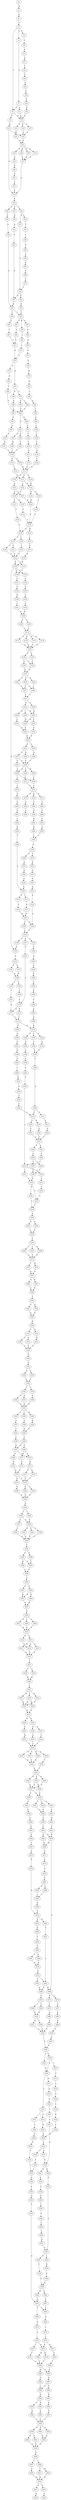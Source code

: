 strict digraph  {
	S0 -> S1 [ label = H ];
	S1 -> S2 [ label = E ];
	S2 -> S3 [ label = V ];
	S3 -> S4 [ label = S ];
	S3 -> S5 [ label = P ];
	S3 -> S6 [ label = S ];
	S4 -> S7 [ label = N ];
	S5 -> S8 [ label = V ];
	S6 -> S9 [ label = S ];
	S6 -> S10 [ label = K ];
	S7 -> S11 [ label = P ];
	S7 -> S6 [ label = S ];
	S8 -> S12 [ label = R ];
	S9 -> S13 [ label = E ];
	S10 -> S14 [ label = Q ];
	S10 -> S15 [ label = S ];
	S10 -> S16 [ label = H ];
	S11 -> S10 [ label = K ];
	S12 -> S17 [ label = D ];
	S13 -> S18 [ label = K ];
	S13 -> S19 [ label = S ];
	S14 -> S20 [ label = P ];
	S15 -> S19 [ label = S ];
	S16 -> S19 [ label = S ];
	S17 -> S21 [ label = T ];
	S18 -> S22 [ label = K ];
	S19 -> S23 [ label = K ];
	S20 -> S23 [ label = K ];
	S21 -> S24 [ label = S ];
	S22 -> S25 [ label = T ];
	S22 -> S26 [ label = S ];
	S22 -> S27 [ label = K ];
	S23 -> S28 [ label = E ];
	S23 -> S29 [ label = K ];
	S23 -> S30 [ label = P ];
	S23 -> S31 [ label = G ];
	S24 -> S32 [ label = K ];
	S25 -> S33 [ label = Q ];
	S25 -> S34 [ label = T ];
	S26 -> S35 [ label = S ];
	S27 -> S36 [ label = K ];
	S28 -> S37 [ label = K ];
	S29 -> S37 [ label = K ];
	S30 -> S38 [ label = R ];
	S31 -> S37 [ label = K ];
	S32 -> S39 [ label = P ];
	S33 -> S40 [ label = T ];
	S34 -> S41 [ label = V ];
	S35 -> S42 [ label = K ];
	S36 -> S43 [ label = A ];
	S37 -> S18 [ label = K ];
	S38 -> S44 [ label = K ];
	S39 -> S45 [ label = R ];
	S40 -> S46 [ label = P ];
	S40 -> S47 [ label = R ];
	S41 -> S48 [ label = I ];
	S42 -> S49 [ label = K ];
	S43 -> S50 [ label = V ];
	S44 -> S51 [ label = A ];
	S45 -> S52 [ label = K ];
	S46 -> S53 [ label = R ];
	S47 -> S49 [ label = K ];
	S48 -> S54 [ label = D ];
	S49 -> S55 [ label = T ];
	S49 -> S56 [ label = I ];
	S50 -> S47 [ label = R ];
	S51 -> S57 [ label = V ];
	S52 -> S10 [ label = K ];
	S53 -> S55 [ label = T ];
	S54 -> S58 [ label = A ];
	S55 -> S59 [ label = A ];
	S55 -> S60 [ label = K ];
	S55 -> S61 [ label = P ];
	S56 -> S62 [ label = S ];
	S57 -> S18 [ label = K ];
	S58 -> S63 [ label = E ];
	S59 -> S64 [ label = K ];
	S60 -> S65 [ label = C ];
	S61 -> S66 [ label = V ];
	S62 -> S67 [ label = T ];
	S63 -> S68 [ label = K ];
	S64 -> S69 [ label = N ];
	S65 -> S70 [ label = L ];
	S66 -> S71 [ label = T ];
	S67 -> S71 [ label = T ];
	S68 -> S72 [ label = P ];
	S69 -> S73 [ label = P ];
	S70 -> S74 [ label = K ];
	S71 -> S74 [ label = K ];
	S72 -> S40 [ label = T ];
	S73 -> S75 [ label = P ];
	S74 -> S76 [ label = R ];
	S74 -> S77 [ label = N ];
	S75 -> S78 [ label = Q ];
	S76 -> S79 [ label = G ];
	S76 -> S80 [ label = R ];
	S77 -> S81 [ label = D ];
	S78 -> S82 [ label = Q ];
	S79 -> S83 [ label = P ];
	S79 -> S84 [ label = L ];
	S80 -> S85 [ label = N ];
	S81 -> S86 [ label = V ];
	S82 -> S87 [ label = C ];
	S83 -> S88 [ label = P ];
	S84 -> S88 [ label = P ];
	S85 -> S89 [ label = A ];
	S86 -> S88 [ label = P ];
	S87 -> S90 [ label = Q ];
	S88 -> S91 [ label = Q ];
	S88 -> S92 [ label = K ];
	S89 -> S93 [ label = P ];
	S90 -> S94 [ label = V ];
	S91 -> S95 [ label = Q ];
	S91 -> S96 [ label = E ];
	S92 -> S97 [ label = P ];
	S93 -> S98 [ label = S ];
	S94 -> S99 [ label = V ];
	S95 -> S100 [ label = M ];
	S96 -> S101 [ label = S ];
	S97 -> S102 [ label = V ];
	S98 -> S103 [ label = P ];
	S99 -> S104 [ label = L ];
	S100 -> S105 [ label = Y ];
	S101 -> S105 [ label = Y ];
	S102 -> S106 [ label = L ];
	S103 -> S107 [ label = H ];
	S104 -> S108 [ label = L ];
	S105 -> S109 [ label = S ];
	S105 -> S110 [ label = R ];
	S106 -> S111 [ label = F ];
	S107 -> S105 [ label = Y ];
	S108 -> S112 [ label = G ];
	S109 -> S113 [ label = K ];
	S110 -> S114 [ label = L ];
	S111 -> S115 [ label = P ];
	S112 -> S116 [ label = Q ];
	S113 -> S117 [ label = N ];
	S113 -> S118 [ label = F ];
	S113 -> S119 [ label = A ];
	S114 -> S117 [ label = N ];
	S115 -> S113 [ label = K ];
	S116 -> S120 [ label = L ];
	S117 -> S121 [ label = K ];
	S117 -> S122 [ label = L ];
	S118 -> S123 [ label = G ];
	S119 -> S121 [ label = K ];
	S120 -> S113 [ label = K ];
	S121 -> S124 [ label = K ];
	S121 -> S125 [ label = Q ];
	S122 -> S126 [ label = A ];
	S123 -> S127 [ label = S ];
	S123 -> S126 [ label = A ];
	S124 -> S128 [ label = M ];
	S125 -> S129 [ label = L ];
	S126 -> S130 [ label = D ];
	S126 -> S131 [ label = P ];
	S127 -> S128 [ label = M ];
	S128 -> S132 [ label = P ];
	S129 -> S132 [ label = P ];
	S130 -> S133 [ label = V ];
	S131 -> S134 [ label = S ];
	S132 -> S135 [ label = F ];
	S132 -> S136 [ label = M ];
	S133 -> S132 [ label = P ];
	S134 -> S135 [ label = F ];
	S135 -> S137 [ label = V ];
	S135 -> S138 [ label = I ];
	S136 -> S139 [ label = L ];
	S137 -> S140 [ label = A ];
	S137 -> S141 [ label = P ];
	S138 -> S142 [ label = T ];
	S139 -> S143 [ label = S ];
	S140 -> S144 [ label = G ];
	S141 -> S144 [ label = G ];
	S142 -> S144 [ label = G ];
	S143 -> S145 [ label = E ];
	S144 -> S146 [ label = K ];
	S144 -> S147 [ label = T ];
	S145 -> S146 [ label = K ];
	S146 -> S148 [ label = S ];
	S146 -> S149 [ label = P ];
	S146 -> S150 [ label = K ];
	S147 -> S148 [ label = S ];
	S148 -> S151 [ label = T ];
	S149 -> S152 [ label = A ];
	S150 -> S153 [ label = P ];
	S151 -> S154 [ label = S ];
	S152 -> S155 [ label = R ];
	S153 -> S156 [ label = T ];
	S153 -> S157 [ label = S ];
	S154 -> S158 [ label = P ];
	S155 -> S159 [ label = A ];
	S156 -> S160 [ label = R ];
	S157 -> S160 [ label = R ];
	S158 -> S161 [ label = S ];
	S159 -> S162 [ label = C ];
	S160 -> S163 [ label = T ];
	S160 -> S164 [ label = I ];
	S161 -> S165 [ label = H ];
	S162 -> S165 [ label = H ];
	S163 -> S166 [ label = T ];
	S164 -> S167 [ label = L ];
	S165 -> S168 [ label = S ];
	S165 -> S169 [ label = A ];
	S166 -> S170 [ label = S ];
	S167 -> S171 [ label = Q ];
	S168 -> S172 [ label = V ];
	S169 -> S172 [ label = V ];
	S170 -> S171 [ label = Q ];
	S170 -> S173 [ label = R ];
	S171 -> S174 [ label = C ];
	S172 -> S175 [ label = H ];
	S172 -> S176 [ label = N ];
	S172 -> S177 [ label = S ];
	S172 -> S178 [ label = R ];
	S173 -> S174 [ label = C ];
	S174 -> S179 [ label = K ];
	S174 -> S180 [ label = E ];
	S175 -> S181 [ label = A ];
	S176 -> S181 [ label = A ];
	S177 -> S181 [ label = A ];
	S178 -> S181 [ label = A ];
	S179 -> S182 [ label = P ];
	S179 -> S183 [ label = V ];
	S179 -> S184 [ label = A ];
	S180 -> S185 [ label = N ];
	S181 -> S186 [ label = N ];
	S181 -> S187 [ label = S ];
	S182 -> S188 [ label = Q ];
	S183 -> S189 [ label = V ];
	S184 -> S190 [ label = A ];
	S185 -> S191 [ label = G ];
	S186 -> S192 [ label = V ];
	S186 -> S193 [ label = L ];
	S187 -> S192 [ label = V ];
	S188 -> S194 [ label = A ];
	S189 -> S195 [ label = P ];
	S190 -> S195 [ label = P ];
	S191 -> S196 [ label = R ];
	S192 -> S197 [ label = Q ];
	S193 -> S197 [ label = Q ];
	S194 -> S198 [ label = G ];
	S195 -> S199 [ label = P ];
	S196 -> S200 [ label = D ];
	S197 -> S201 [ label = S ];
	S197 -> S202 [ label = N ];
	S197 -> S203 [ label = R ];
	S198 -> S204 [ label = D ];
	S199 -> S205 [ label = H ];
	S200 -> S206 [ label = L ];
	S201 -> S207 [ label = V ];
	S202 -> S208 [ label = L ];
	S202 -> S207 [ label = V ];
	S203 -> S208 [ label = L ];
	S204 -> S209 [ label = Q ];
	S205 -> S210 [ label = S ];
	S205 -> S211 [ label = P ];
	S206 -> S212 [ label = R ];
	S207 -> S213 [ label = L ];
	S208 -> S213 [ label = L ];
	S209 -> S214 [ label = S ];
	S210 -> S215 [ label = K ];
	S210 -> S216 [ label = S ];
	S211 -> S217 [ label = E ];
	S212 -> S218 [ label = G ];
	S213 -> S219 [ label = H ];
	S213 -> S220 [ label = Q ];
	S214 -> S221 [ label = L ];
	S214 -> S222 [ label = S ];
	S215 -> S223 [ label = K ];
	S216 -> S224 [ label = S ];
	S217 -> S225 [ label = N ];
	S218 -> S226 [ label = S ];
	S219 -> S227 [ label = M ];
	S219 -> S228 [ label = D ];
	S219 -> S229 [ label = I ];
	S220 -> S227 [ label = M ];
	S221 -> S230 [ label = D ];
	S222 -> S231 [ label = G ];
	S223 -> S232 [ label = S ];
	S224 -> S232 [ label = S ];
	S225 -> S232 [ label = S ];
	S226 -> S233 [ label = V ];
	S227 -> S234 [ label = M ];
	S227 -> S235 [ label = V ];
	S228 -> S236 [ label = L ];
	S229 -> S234 [ label = M ];
	S230 -> S237 [ label = S ];
	S230 -> S238 [ label = N ];
	S231 -> S239 [ label = G ];
	S232 -> S240 [ label = V ];
	S232 -> S241 [ label = A ];
	S233 -> S210 [ label = S ];
	S234 -> S242 [ label = K ];
	S235 -> S243 [ label = Q ];
	S236 -> S242 [ label = K ];
	S237 -> S244 [ label = L ];
	S238 -> S244 [ label = L ];
	S239 -> S237 [ label = S ];
	S240 -> S245 [ label = S ];
	S241 -> S246 [ label = P ];
	S242 -> S247 [ label = H ];
	S243 -> S247 [ label = H ];
	S244 -> S248 [ label = S ];
	S245 -> S249 [ label = I ];
	S245 -> S250 [ label = V ];
	S246 -> S214 [ label = S ];
	S247 -> S251 [ label = H ];
	S247 -> S252 [ label = Y ];
	S248 -> S253 [ label = D ];
	S248 -> S254 [ label = E ];
	S249 -> S255 [ label = C ];
	S250 -> S255 [ label = C ];
	S251 -> S256 [ label = Q ];
	S251 -> S257 [ label = S ];
	S252 -> S258 [ label = G ];
	S253 -> S259 [ label = L ];
	S254 -> S259 [ label = L ];
	S255 -> S230 [ label = D ];
	S256 -> S260 [ label = P ];
	S257 -> S260 [ label = P ];
	S257 -> S261 [ label = H ];
	S258 -> S260 [ label = P ];
	S259 -> S262 [ label = L ];
	S260 -> S263 [ label = W ];
	S260 -> S264 [ label = Q ];
	S260 -> S265 [ label = L ];
	S261 -> S264 [ label = Q ];
	S262 -> S266 [ label = L ];
	S262 -> S267 [ label = I ];
	S262 -> S268 [ label = M ];
	S263 -> S269 [ label = L ];
	S264 -> S270 [ label = I ];
	S264 -> S269 [ label = L ];
	S265 -> S271 [ label = Y ];
	S266 -> S272 [ label = A ];
	S267 -> S272 [ label = A ];
	S268 -> S272 [ label = A ];
	S269 -> S273 [ label = C ];
	S270 -> S274 [ label = L ];
	S271 -> S273 [ label = C ];
	S272 -> S275 [ label = L ];
	S272 -> S276 [ label = M ];
	S273 -> S277 [ label = E ];
	S273 -> S278 [ label = N ];
	S273 -> S279 [ label = D ];
	S274 -> S280 [ label = Q ];
	S275 -> S281 [ label = Q ];
	S276 -> S281 [ label = Q ];
	S277 -> S282 [ label = Q ];
	S278 -> S283 [ label = D ];
	S279 -> S284 [ label = G ];
	S280 -> S285 [ label = K ];
	S281 -> S286 [ label = D ];
	S281 -> S287 [ label = E ];
	S282 -> S288 [ label = V ];
	S283 -> S289 [ label = A ];
	S284 -> S290 [ label = N ];
	S285 -> S291 [ label = P ];
	S286 -> S292 [ label = E ];
	S287 -> S292 [ label = E ];
	S288 -> S293 [ label = S ];
	S290 -> S295 [ label = Q ];
	S291 -> S296 [ label = A ];
	S292 -> S297 [ label = L ];
	S293 -> S298 [ label = A ];
	S295 -> S299 [ label = D ];
	S296 -> S300 [ label = E ];
	S297 -> S301 [ label = G ];
	S297 -> S302 [ label = D ];
	S298 -> S303 [ label = L ];
	S299 -> S303 [ label = L ];
	S300 -> S304 [ label = V ];
	S301 -> S305 [ label = Q ];
	S302 -> S305 [ label = Q ];
	S303 -> S306 [ label = H ];
	S304 -> S307 [ label = A ];
	S305 -> S308 [ label = M ];
	S306 -> S309 [ label = A ];
	S306 -> S310 [ label = I ];
	S307 -> S311 [ label = I ];
	S307 -> S312 [ label = E ];
	S308 -> S313 [ label = S ];
	S308 -> S314 [ label = N ];
	S309 -> S315 [ label = P ];
	S310 -> S316 [ label = R ];
	S311 -> S317 [ label = R ];
	S312 -> S318 [ label = P ];
	S313 -> S319 [ label = F ];
	S313 -> S320 [ label = V ];
	S314 -> S321 [ label = M ];
	S315 -> S322 [ label = A ];
	S316 -> S323 [ label = S ];
	S317 -> S324 [ label = R ];
	S318 -> S324 [ label = R ];
	S319 -> S325 [ label = E ];
	S320 -> S325 [ label = E ];
	S321 -> S325 [ label = E ];
	S322 -> S326 [ label = G ];
	S323 -> S327 [ label = P ];
	S324 -> S328 [ label = N ];
	S324 -> S329 [ label = C ];
	S325 -> S330 [ label = H ];
	S326 -> S307 [ label = A ];
	S327 -> S331 [ label = Q ];
	S328 -> S332 [ label = L ];
	S329 -> S332 [ label = L ];
	S330 -> S333 [ label = Q ];
	S331 -> S334 [ label = K ];
	S332 -> S335 [ label = S ];
	S332 -> S336 [ label = Y ];
	S332 -> S337 [ label = R ];
	S333 -> S338 [ label = D ];
	S333 -> S339 [ label = E ];
	S334 -> S328 [ label = N ];
	S335 -> S340 [ label = G ];
	S336 -> S150 [ label = K ];
	S337 -> S341 [ label = N ];
	S338 -> S342 [ label = L ];
	S339 -> S342 [ label = L ];
	S340 -> S343 [ label = E ];
	S341 -> S170 [ label = S ];
	S342 -> S344 [ label = L ];
	S342 -> S345 [ label = V ];
	S343 -> S346 [ label = F ];
	S344 -> S347 [ label = R ];
	S344 -> S348 [ label = N ];
	S345 -> S349 [ label = T ];
	S346 -> S350 [ label = S ];
	S347 -> S351 [ label = Q ];
	S348 -> S351 [ label = Q ];
	S349 -> S351 [ label = Q ];
	S350 -> S352 [ label = S ];
	S351 -> S353 [ label = L ];
	S351 -> S354 [ label = M ];
	S351 -> S355 [ label = I ];
	S352 -> S356 [ label = K ];
	S353 -> S357 [ label = G ];
	S354 -> S358 [ label = K ];
	S355 -> S359 [ label = Q ];
	S356 -> S360 [ label = P ];
	S357 -> S361 [ label = V ];
	S358 -> S362 [ label = E ];
	S359 -> S362 [ label = E ];
	S360 -> S363 [ label = A ];
	S361 -> S364 [ label = V ];
	S362 -> S365 [ label = T ];
	S363 -> S366 [ label = R ];
	S364 -> S367 [ label = Q ];
	S365 -> S368 [ label = E ];
	S365 -> S367 [ label = Q ];
	S366 -> S179 [ label = K ];
	S367 -> S369 [ label = N ];
	S367 -> S370 [ label = S ];
	S368 -> S370 [ label = S ];
	S368 -> S371 [ label = R ];
	S369 -> S372 [ label = R ];
	S370 -> S373 [ label = H ];
	S371 -> S374 [ label = P ];
	S372 -> S375 [ label = E ];
	S373 -> S376 [ label = A ];
	S373 -> S377 [ label = S ];
	S374 -> S375 [ label = E ];
	S375 -> S378 [ label = E ];
	S375 -> S379 [ label = V ];
	S376 -> S379 [ label = V ];
	S377 -> S379 [ label = V ];
	S378 -> S380 [ label = K ];
	S379 -> S381 [ label = C ];
	S379 -> S382 [ label = R ];
	S380 -> S383 [ label = E ];
	S381 -> S383 [ label = E ];
	S382 -> S383 [ label = E ];
	S383 -> S384 [ label = D ];
	S384 -> S385 [ label = L ];
	S384 -> S386 [ label = I ];
	S385 -> S387 [ label = K ];
	S385 -> S388 [ label = E ];
	S386 -> S388 [ label = E ];
	S387 -> S389 [ label = L ];
	S388 -> S390 [ label = C ];
	S388 -> S391 [ label = R ];
	S388 -> S392 [ label = S ];
	S389 -> S393 [ label = E ];
	S390 -> S393 [ label = E ];
	S391 -> S393 [ label = E ];
	S392 -> S393 [ label = E ];
	S393 -> S394 [ label = L ];
	S394 -> S395 [ label = E ];
	S394 -> S396 [ label = D ];
	S395 -> S397 [ label = S ];
	S395 -> S398 [ label = H ];
	S396 -> S397 [ label = S ];
	S397 -> S399 [ label = L ];
	S398 -> S399 [ label = L ];
	S399 -> S400 [ label = V ];
	S400 -> S401 [ label = S ];
	S400 -> S402 [ label = K ];
	S401 -> S403 [ label = R ];
	S402 -> S404 [ label = K ];
	S402 -> S403 [ label = R ];
	S403 -> S405 [ label = M ];
	S404 -> S405 [ label = M ];
	S405 -> S406 [ label = E ];
	S406 -> S407 [ label = E ];
	S406 -> S408 [ label = I ];
	S406 -> S409 [ label = V ];
	S407 -> S410 [ label = K ];
	S408 -> S410 [ label = K ];
	S409 -> S410 [ label = K ];
	S410 -> S411 [ label = G ];
	S410 -> S412 [ label = R ];
	S411 -> S413 [ label = A ];
	S411 -> S414 [ label = D ];
	S411 -> S415 [ label = E ];
	S412 -> S415 [ label = E ];
	S413 -> S416 [ label = Q ];
	S414 -> S416 [ label = Q ];
	S415 -> S416 [ label = Q ];
	S416 -> S417 [ label = I ];
	S417 -> S418 [ label = T ];
	S417 -> S419 [ label = S ];
	S418 -> S420 [ label = K ];
	S419 -> S420 [ label = K ];
	S420 -> S421 [ label = L ];
	S421 -> S422 [ label = R ];
	S421 -> S423 [ label = M ];
	S421 -> S424 [ label = K ];
	S422 -> S425 [ label = K ];
	S423 -> S425 [ label = K ];
	S424 -> S426 [ label = R ];
	S424 -> S425 [ label = K ];
	S425 -> S427 [ label = H ];
	S426 -> S427 [ label = H ];
	S427 -> S428 [ label = W ];
	S427 -> S429 [ label = Q ];
	S428 -> S430 [ label = Q ];
	S429 -> S431 [ label = D ];
	S429 -> S432 [ label = K ];
	S430 -> S433 [ label = M ];
	S431 -> S434 [ label = S ];
	S432 -> S435 [ label = A ];
	S433 -> S436 [ label = V ];
	S434 -> S436 [ label = V ];
	S435 -> S436 [ label = V ];
	S436 -> S437 [ label = Q ];
	S436 -> S438 [ label = R ];
	S436 -> S439 [ label = E ];
	S436 -> S440 [ label = H ];
	S437 -> S441 [ label = K ];
	S438 -> S441 [ label = K ];
	S439 -> S442 [ label = T ];
	S440 -> S441 [ label = K ];
	S441 -> S443 [ label = L ];
	S442 -> S443 [ label = L ];
	S443 -> S444 [ label = M ];
	S443 -> S445 [ label = Q ];
	S443 -> S446 [ label = K ];
	S444 -> S447 [ label = Q ];
	S445 -> S447 [ label = Q ];
	S445 -> S448 [ label = K ];
	S446 -> S447 [ label = Q ];
	S447 -> S449 [ label = G ];
	S447 -> S450 [ label = K ];
	S448 -> S450 [ label = K ];
	S449 -> S451 [ label = Q ];
	S450 -> S452 [ label = V ];
	S450 -> S453 [ label = S ];
	S450 -> S454 [ label = L ];
	S451 -> S455 [ label = R ];
	S452 -> S456 [ label = Q ];
	S453 -> S457 [ label = K ];
	S454 -> S456 [ label = Q ];
	S455 -> S458 [ label = G ];
	S456 -> S459 [ label = N ];
	S457 -> S460 [ label = M ];
	S458 -> S461 [ label = Q ];
	S459 -> S462 [ label = S ];
	S460 -> S463 [ label = A ];
	S461 -> S464 [ label = E ];
	S462 -> S465 [ label = K ];
	S462 -> S466 [ label = R ];
	S463 -> S465 [ label = K ];
	S464 -> S467 [ label = V ];
	S465 -> S468 [ label = M ];
	S465 -> S469 [ label = R ];
	S466 -> S468 [ label = M ];
	S467 -> S470 [ label = A ];
	S468 -> S471 [ label = S ];
	S469 -> S472 [ label = P ];
	S469 -> S473 [ label = Q ];
	S470 -> S474 [ label = R ];
	S471 -> S475 [ label = E ];
	S472 -> S476 [ label = S ];
	S473 -> S477 [ label = A ];
	S474 -> S478 [ label = R ];
	S475 -> S479 [ label = A ];
	S476 -> S480 [ label = A ];
	S477 -> S481 [ label = P ];
	S478 -> S482 [ label = N ];
	S478 -> S483 [ label = E ];
	S479 -> S484 [ label = S ];
	S480 -> S485 [ label = A ];
	S481 -> S486 [ label = R ];
	S482 -> S487 [ label = A ];
	S483 -> S488 [ label = D ];
	S484 -> S489 [ label = C ];
	S484 -> S490 [ label = G ];
	S485 -> S491 [ label = S ];
	S486 -> S492 [ label = A ];
	S487 -> S493 [ label = L ];
	S488 -> S494 [ label = S ];
	S489 -> S495 [ label = I ];
	S490 -> S495 [ label = I ];
	S491 -> S496 [ label = P ];
	S492 -> S497 [ label = Q ];
	S493 -> S469 [ label = R ];
	S493 -> S498 [ label = K ];
	S494 -> S499 [ label = N ];
	S495 -> S500 [ label = Q ];
	S496 -> S501 [ label = V ];
	S496 -> S502 [ label = R ];
	S497 -> S496 [ label = P ];
	S498 -> S503 [ label = N ];
	S499 -> S504 [ label = P ];
	S499 -> S505 [ label = S ];
	S500 -> S478 [ label = R ];
	S501 -> S506 [ label = K ];
	S502 -> S506 [ label = K ];
	S502 -> S507 [ label = T ];
	S503 -> S508 [ label = I ];
	S503 -> S509 [ label = V ];
	S504 -> S510 [ label = K ];
	S505 -> S510 [ label = K ];
	S506 -> S511 [ label = M ];
	S506 -> S512 [ label = C ];
	S507 -> S513 [ label = G ];
	S508 -> S514 [ label = K ];
	S509 -> S514 [ label = K ];
	S510 -> S515 [ label = G ];
	S511 -> S516 [ label = K ];
	S512 -> S517 [ label = L ];
	S512 -> S518 [ label = S ];
	S513 -> S519 [ label = G ];
	S514 -> S520 [ label = Y ];
	S514 -> S521 [ label = N ];
	S515 -> S493 [ label = L ];
	S515 -> S522 [ label = S ];
	S516 -> S523 [ label = R ];
	S517 -> S524 [ label = L ];
	S518 -> S525 [ label = H ];
	S519 -> S526 [ label = A ];
	S520 -> S491 [ label = S ];
	S521 -> S491 [ label = S ];
	S522 -> S498 [ label = K ];
	S523 -> S527 [ label = T ];
	S524 -> S528 [ label = N ];
	S525 -> S529 [ label = E ];
	S526 -> S530 [ label = S ];
	S527 -> S531 [ label = G ];
	S528 -> S532 [ label = H ];
	S529 -> S533 [ label = S ];
	S530 -> S534 [ label = R ];
	S531 -> S535 [ label = R ];
	S532 -> S536 [ label = S ];
	S533 -> S537 [ label = A ];
	S533 -> S538 [ label = S ];
	S534 -> S539 [ label = V ];
	S535 -> S540 [ label = K ];
	S535 -> S541 [ label = R ];
	S536 -> S542 [ label = L ];
	S537 -> S535 [ label = R ];
	S538 -> S543 [ label = P ];
	S539 -> S529 [ label = E ];
	S540 -> S544 [ label = E ];
	S541 -> S545 [ label = S ];
	S542 -> S546 [ label = Q ];
	S543 -> S542 [ label = L ];
	S544 -> S547 [ label = G ];
	S545 -> S548 [ label = S ];
	S546 -> S549 [ label = K ];
	S547 -> S550 [ label = P ];
	S547 -> S551 [ label = L ];
	S548 -> S552 [ label = P ];
	S549 -> S553 [ label = N ];
	S550 -> S554 [ label = V ];
	S551 -> S555 [ label = R ];
	S552 -> S556 [ label = C ];
	S553 -> S557 [ label = S ];
	S554 -> S558 [ label = Q ];
	S555 -> S559 [ label = S ];
	S556 -> S560 [ label = K ];
	S557 -> S561 [ label = N ];
	S558 -> S562 [ label = N ];
	S558 -> S563 [ label = D ];
	S559 -> S558 [ label = Q ];
	S560 -> S564 [ label = S ];
	S561 -> S565 [ label = L ];
	S561 -> S566 [ label = F ];
	S562 -> S561 [ label = N ];
	S563 -> S567 [ label = S ];
	S564 -> S568 [ label = A ];
	S565 -> S569 [ label = Q ];
	S566 -> S570 [ label = H ];
	S567 -> S565 [ label = L ];
	S568 -> S571 [ label = Q ];
	S569 -> S572 [ label = L ];
	S570 -> S573 [ label = P ];
	S571 -> S547 [ label = G ];
	S572 -> S574 [ label = L ];
	S573 -> S575 [ label = T ];
	S573 -> S576 [ label = K ];
	S574 -> S577 [ label = R ];
	S574 -> S576 [ label = K ];
	S575 -> S578 [ label = P ];
	S576 -> S579 [ label = K ];
	S576 -> S580 [ label = R ];
	S577 -> S581 [ label = E ];
	S578 -> S582 [ label = V ];
	S579 -> S582 [ label = V ];
	S580 -> S582 [ label = V ];
	S581 -> S583 [ label = T ];
	S582 -> S584 [ label = H ];
	S582 -> S585 [ label = Q ];
	S583 -> S585 [ label = Q ];
	S584 -> S586 [ label = N ];
	S585 -> S587 [ label = K ];
	S586 -> S588 [ label = L ];
	S587 -> S589 [ label = F ];
	S587 -> S588 [ label = L ];
	S588 -> S590 [ label = Q ];
	S589 -> S591 [ label = R ];
	S590 -> S592 [ label = M ];
	S590 -> S593 [ label = L ];
	S591 -> S594 [ label = N ];
	S592 -> S595 [ label = K ];
	S593 -> S596 [ label = H ];
	S594 -> S597 [ label = N ];
	S595 -> S598 [ label = L ];
	S596 -> S598 [ label = L ];
	S597 -> S598 [ label = L ];
	S598 -> S599 [ label = R ];
	S598 -> S600 [ label = K ];
	S598 -> S601 [ label = S ];
	S599 -> S602 [ label = E ];
	S599 -> S603 [ label = R ];
	S600 -> S604 [ label = K ];
	S601 -> S604 [ label = K ];
	S602 -> S605 [ label = D ];
	S603 -> S605 [ label = D ];
	S604 -> S605 [ label = D ];
	S605 -> S606 [ label = D ];
	S606 -> S607 [ label = V ];
	S606 -> S608 [ label = I ];
	S607 -> S609 [ label = S ];
	S608 -> S610 [ label = M ];
	S608 -> S611 [ label = T ];
	S609 -> S612 [ label = W ];
	S610 -> S612 [ label = W ];
	S611 -> S612 [ label = W ];
	S612 -> S613 [ label = D ];
	S612 -> S614 [ label = E ];
	S613 -> S615 [ label = M ];
	S614 -> S616 [ label = Q ];
}
